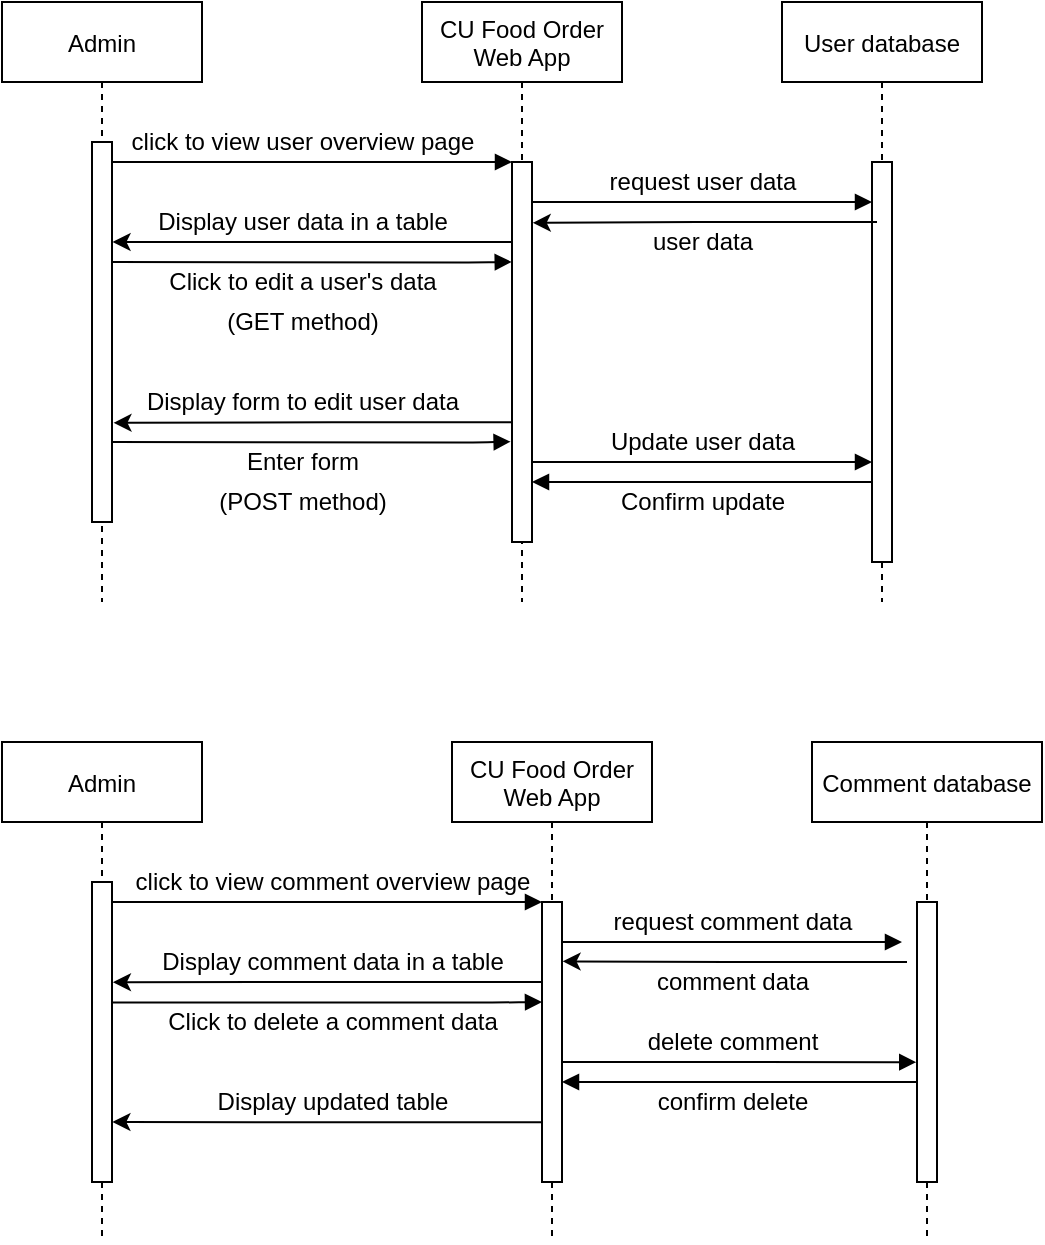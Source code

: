 <mxfile version="17.5.1" type="github">
  <diagram id="kgpKYQtTHZ0yAKxKKP6v" name="Page-1">
    <mxGraphModel dx="652" dy="406" grid="1" gridSize="10" guides="1" tooltips="1" connect="1" arrows="1" fold="1" page="1" pageScale="1" pageWidth="850" pageHeight="1100" math="0" shadow="0">
      <root>
        <mxCell id="0" />
        <mxCell id="1" parent="0" />
        <mxCell id="zaYzNi-4dWmYHtka3ur4-77" value="" style="verticalAlign=bottom;endArrow=none;shadow=0;strokeWidth=1;startArrow=block;startFill=1;endFill=0;" edge="1" parent="1">
          <mxGeometry relative="1" as="geometry">
            <mxPoint x="380" y="630.0" as="sourcePoint" />
            <mxPoint x="560" y="630" as="targetPoint" />
          </mxGeometry>
        </mxCell>
        <mxCell id="zaYzNi-4dWmYHtka3ur4-90" value="" style="verticalAlign=bottom;endArrow=block;shadow=0;strokeWidth=1;" edge="1" parent="1" source="zaYzNi-4dWmYHtka3ur4-65">
          <mxGeometry relative="1" as="geometry">
            <mxPoint x="170.49" y="590" as="sourcePoint" />
            <mxPoint x="370" y="590" as="targetPoint" />
            <Array as="points">
              <mxPoint x="355" y="590.2" />
            </Array>
          </mxGeometry>
        </mxCell>
        <mxCell id="zaYzNi-4dWmYHtka3ur4-68" value="" style="endArrow=classic;html=1;rounded=0;entryX=1.046;entryY=0.334;entryDx=0;entryDy=0;entryPerimeter=0;" edge="1" parent="1" target="zaYzNi-4dWmYHtka3ur4-66" source="zaYzNi-4dWmYHtka3ur4-69">
          <mxGeometry width="50" height="50" relative="1" as="geometry">
            <mxPoint x="357.5" y="580" as="sourcePoint" />
            <mxPoint x="170" y="580" as="targetPoint" />
            <Array as="points">
              <mxPoint x="317.5" y="580" />
              <mxPoint x="267.5" y="580" />
            </Array>
          </mxGeometry>
        </mxCell>
        <mxCell id="zaYzNi-4dWmYHtka3ur4-2" value="Admin" style="shape=umlLifeline;perimeter=lifelinePerimeter;container=1;collapsible=0;recursiveResize=0;rounded=0;shadow=0;strokeWidth=1;" vertex="1" parent="1">
          <mxGeometry x="100" y="90" width="100" height="300" as="geometry" />
        </mxCell>
        <mxCell id="zaYzNi-4dWmYHtka3ur4-3" value="" style="points=[];perimeter=orthogonalPerimeter;rounded=0;shadow=0;strokeWidth=1;" vertex="1" parent="zaYzNi-4dWmYHtka3ur4-2">
          <mxGeometry x="45" y="70" width="10" height="190" as="geometry" />
        </mxCell>
        <mxCell id="zaYzNi-4dWmYHtka3ur4-19" value="" style="endArrow=classic;html=1;rounded=0;entryX=1.075;entryY=0.739;entryDx=0;entryDy=0;entryPerimeter=0;" edge="1" parent="zaYzNi-4dWmYHtka3ur4-2" target="zaYzNi-4dWmYHtka3ur4-3">
          <mxGeometry width="50" height="50" relative="1" as="geometry">
            <mxPoint x="255" y="210.16" as="sourcePoint" />
            <mxPoint x="61" y="210" as="targetPoint" />
            <Array as="points">
              <mxPoint x="215" y="210.16" />
              <mxPoint x="165" y="210.16" />
            </Array>
          </mxGeometry>
        </mxCell>
        <mxCell id="zaYzNi-4dWmYHtka3ur4-25" value="" style="endArrow=classic;html=1;rounded=0;entryX=1.028;entryY=0.263;entryDx=0;entryDy=0;entryPerimeter=0;" edge="1" parent="zaYzNi-4dWmYHtka3ur4-2" target="zaYzNi-4dWmYHtka3ur4-3">
          <mxGeometry width="50" height="50" relative="1" as="geometry">
            <mxPoint x="257.5" y="120" as="sourcePoint" />
            <mxPoint x="70" y="120" as="targetPoint" />
            <Array as="points">
              <mxPoint x="217.5" y="120" />
              <mxPoint x="167.5" y="120" />
            </Array>
          </mxGeometry>
        </mxCell>
        <mxCell id="zaYzNi-4dWmYHtka3ur4-4" value="CU Food Order&#xa;Web App" style="shape=umlLifeline;perimeter=lifelinePerimeter;container=1;collapsible=0;recursiveResize=0;rounded=0;shadow=0;strokeWidth=1;" vertex="1" parent="1">
          <mxGeometry x="310" y="90" width="100" height="300" as="geometry" />
        </mxCell>
        <mxCell id="zaYzNi-4dWmYHtka3ur4-5" value="" style="points=[];perimeter=orthogonalPerimeter;rounded=0;shadow=0;strokeWidth=1;" vertex="1" parent="zaYzNi-4dWmYHtka3ur4-4">
          <mxGeometry x="45" y="80" width="10" height="190" as="geometry" />
        </mxCell>
        <mxCell id="zaYzNi-4dWmYHtka3ur4-23" value="" style="verticalAlign=bottom;endArrow=block;entryX=0;entryY=0;shadow=0;strokeWidth=1;" edge="1" parent="zaYzNi-4dWmYHtka3ur4-4">
          <mxGeometry relative="1" as="geometry">
            <mxPoint x="55" y="100.0" as="sourcePoint" />
            <mxPoint x="225" y="100.0" as="targetPoint" />
          </mxGeometry>
        </mxCell>
        <mxCell id="zaYzNi-4dWmYHtka3ur4-8" value="" style="verticalAlign=bottom;endArrow=block;entryX=0;entryY=0;shadow=0;strokeWidth=1;" edge="1" parent="1" source="zaYzNi-4dWmYHtka3ur4-3" target="zaYzNi-4dWmYHtka3ur4-5">
          <mxGeometry relative="1" as="geometry">
            <mxPoint x="285" y="170" as="sourcePoint" />
          </mxGeometry>
        </mxCell>
        <mxCell id="zaYzNi-4dWmYHtka3ur4-9" value="User database" style="shape=umlLifeline;perimeter=lifelinePerimeter;container=1;collapsible=0;recursiveResize=0;rounded=0;shadow=0;strokeWidth=1;" vertex="1" parent="1">
          <mxGeometry x="490" y="90" width="100" height="300" as="geometry" />
        </mxCell>
        <mxCell id="zaYzNi-4dWmYHtka3ur4-10" value="" style="points=[];perimeter=orthogonalPerimeter;rounded=0;shadow=0;strokeWidth=1;" vertex="1" parent="zaYzNi-4dWmYHtka3ur4-9">
          <mxGeometry x="45" y="80" width="10" height="200" as="geometry" />
        </mxCell>
        <mxCell id="zaYzNi-4dWmYHtka3ur4-1" value="" style="verticalAlign=bottom;endArrow=block;shadow=0;strokeWidth=1;" edge="1" parent="zaYzNi-4dWmYHtka3ur4-9" source="zaYzNi-4dWmYHtka3ur4-5">
          <mxGeometry relative="1" as="geometry">
            <mxPoint x="-120" y="230.0" as="sourcePoint" />
            <mxPoint x="45" y="230" as="targetPoint" />
          </mxGeometry>
        </mxCell>
        <mxCell id="zaYzNi-4dWmYHtka3ur4-21" value="" style="verticalAlign=bottom;endArrow=none;entryX=0;entryY=0;shadow=0;strokeWidth=1;startArrow=block;startFill=1;endFill=0;" edge="1" parent="zaYzNi-4dWmYHtka3ur4-9">
          <mxGeometry relative="1" as="geometry">
            <mxPoint x="-125" y="240.0" as="sourcePoint" />
            <mxPoint x="45" y="240.0" as="targetPoint" />
          </mxGeometry>
        </mxCell>
        <mxCell id="zaYzNi-4dWmYHtka3ur4-12" value="click to view user overview page" style="text;html=1;align=center;verticalAlign=middle;resizable=0;points=[];autosize=1;strokeColor=none;fillColor=none;" vertex="1" parent="1">
          <mxGeometry x="155" y="150" width="190" height="20" as="geometry" />
        </mxCell>
        <mxCell id="zaYzNi-4dWmYHtka3ur4-13" value="request user data" style="text;html=1;align=center;verticalAlign=middle;resizable=0;points=[];autosize=1;strokeColor=none;fillColor=none;" vertex="1" parent="1">
          <mxGeometry x="395" y="170" width="110" height="20" as="geometry" />
        </mxCell>
        <mxCell id="zaYzNi-4dWmYHtka3ur4-11" value="" style="endArrow=classic;html=1;rounded=0;entryX=1.037;entryY=0.16;entryDx=0;entryDy=0;entryPerimeter=0;" edge="1" parent="1" target="zaYzNi-4dWmYHtka3ur4-5">
          <mxGeometry width="50" height="50" relative="1" as="geometry">
            <mxPoint x="537.5" y="200" as="sourcePoint" />
            <mxPoint x="362.5" y="200" as="targetPoint" />
            <Array as="points">
              <mxPoint x="497.5" y="200" />
              <mxPoint x="447.5" y="200" />
            </Array>
          </mxGeometry>
        </mxCell>
        <mxCell id="zaYzNi-4dWmYHtka3ur4-24" value="user data" style="text;html=1;align=center;verticalAlign=middle;resizable=0;points=[];autosize=1;strokeColor=none;fillColor=none;" vertex="1" parent="1">
          <mxGeometry x="415" y="200" width="70" height="20" as="geometry" />
        </mxCell>
        <mxCell id="zaYzNi-4dWmYHtka3ur4-26" value="Display user data in a table" style="text;html=1;align=center;verticalAlign=middle;resizable=0;points=[];autosize=1;strokeColor=none;fillColor=none;" vertex="1" parent="1">
          <mxGeometry x="170" y="190" width="160" height="20" as="geometry" />
        </mxCell>
        <mxCell id="zaYzNi-4dWmYHtka3ur4-28" value="Click to edit a user&#39;s data" style="text;html=1;align=center;verticalAlign=middle;resizable=0;points=[];autosize=1;strokeColor=none;fillColor=none;" vertex="1" parent="1">
          <mxGeometry x="175" y="220" width="150" height="20" as="geometry" />
        </mxCell>
        <mxCell id="zaYzNi-4dWmYHtka3ur4-30" value="Display form to edit user data" style="text;html=1;align=center;verticalAlign=middle;resizable=0;points=[];autosize=1;strokeColor=none;fillColor=none;" vertex="1" parent="1">
          <mxGeometry x="165" y="280" width="170" height="20" as="geometry" />
        </mxCell>
        <mxCell id="zaYzNi-4dWmYHtka3ur4-32" value="Enter form" style="text;html=1;align=center;verticalAlign=middle;resizable=0;points=[];autosize=1;strokeColor=none;fillColor=none;" vertex="1" parent="1">
          <mxGeometry x="215" y="310" width="70" height="20" as="geometry" />
        </mxCell>
        <mxCell id="zaYzNi-4dWmYHtka3ur4-33" value="Update user data" style="text;html=1;align=center;verticalAlign=middle;resizable=0;points=[];autosize=1;strokeColor=none;fillColor=none;" vertex="1" parent="1">
          <mxGeometry x="395" y="300" width="110" height="20" as="geometry" />
        </mxCell>
        <mxCell id="zaYzNi-4dWmYHtka3ur4-34" value="Confirm update" style="text;html=1;align=center;verticalAlign=middle;resizable=0;points=[];autosize=1;strokeColor=none;fillColor=none;" vertex="1" parent="1">
          <mxGeometry x="400" y="330" width="100" height="20" as="geometry" />
        </mxCell>
        <mxCell id="zaYzNi-4dWmYHtka3ur4-36" value="(POST method)" style="text;html=1;align=center;verticalAlign=middle;resizable=0;points=[];autosize=1;strokeColor=none;fillColor=none;" vertex="1" parent="1">
          <mxGeometry x="200" y="330" width="100" height="20" as="geometry" />
        </mxCell>
        <mxCell id="zaYzNi-4dWmYHtka3ur4-31" value="" style="verticalAlign=bottom;endArrow=block;shadow=0;strokeWidth=1;exitX=1.049;exitY=0.42;exitDx=0;exitDy=0;exitPerimeter=0;entryX=-0.068;entryY=0.736;entryDx=0;entryDy=0;entryPerimeter=0;" edge="1" parent="1" target="zaYzNi-4dWmYHtka3ur4-5">
          <mxGeometry relative="1" as="geometry">
            <mxPoint x="155" y="310" as="sourcePoint" />
            <mxPoint x="349.51" y="310" as="targetPoint" />
            <Array as="points">
              <mxPoint x="339.51" y="310.2" />
            </Array>
          </mxGeometry>
        </mxCell>
        <mxCell id="zaYzNi-4dWmYHtka3ur4-64" value="(GET method)" style="text;html=1;align=center;verticalAlign=middle;resizable=0;points=[];autosize=1;strokeColor=none;fillColor=none;" vertex="1" parent="1">
          <mxGeometry x="205" y="240" width="90" height="20" as="geometry" />
        </mxCell>
        <mxCell id="zaYzNi-4dWmYHtka3ur4-29" value="" style="verticalAlign=bottom;endArrow=block;shadow=0;strokeWidth=1;exitX=1.049;exitY=0.42;exitDx=0;exitDy=0;exitPerimeter=0;entryX=-0.012;entryY=0.263;entryDx=0;entryDy=0;entryPerimeter=0;" edge="1" parent="1" target="zaYzNi-4dWmYHtka3ur4-5">
          <mxGeometry relative="1" as="geometry">
            <mxPoint x="155.49" y="220" as="sourcePoint" />
            <mxPoint x="350" y="220" as="targetPoint" />
            <Array as="points">
              <mxPoint x="340" y="220.2" />
            </Array>
          </mxGeometry>
        </mxCell>
        <mxCell id="zaYzNi-4dWmYHtka3ur4-65" value="Admin" style="shape=umlLifeline;perimeter=lifelinePerimeter;container=1;collapsible=0;recursiveResize=0;rounded=0;shadow=0;strokeWidth=1;" vertex="1" parent="1">
          <mxGeometry x="100" y="460" width="100" height="250" as="geometry" />
        </mxCell>
        <mxCell id="zaYzNi-4dWmYHtka3ur4-66" value="" style="points=[];perimeter=orthogonalPerimeter;rounded=0;shadow=0;strokeWidth=1;" vertex="1" parent="zaYzNi-4dWmYHtka3ur4-65">
          <mxGeometry x="45" y="70" width="10" height="150" as="geometry" />
        </mxCell>
        <mxCell id="zaYzNi-4dWmYHtka3ur4-69" value="CU Food Order&#xa;Web App" style="shape=umlLifeline;perimeter=lifelinePerimeter;container=1;collapsible=0;recursiveResize=0;rounded=0;shadow=0;strokeWidth=1;" vertex="1" parent="1">
          <mxGeometry x="325" y="460" width="100" height="250" as="geometry" />
        </mxCell>
        <mxCell id="zaYzNi-4dWmYHtka3ur4-70" value="" style="points=[];perimeter=orthogonalPerimeter;rounded=0;shadow=0;strokeWidth=1;" vertex="1" parent="zaYzNi-4dWmYHtka3ur4-69">
          <mxGeometry x="45" y="80" width="10" height="140" as="geometry" />
        </mxCell>
        <mxCell id="zaYzNi-4dWmYHtka3ur4-71" value="" style="verticalAlign=bottom;endArrow=block;entryX=0;entryY=0;shadow=0;strokeWidth=1;" edge="1" parent="zaYzNi-4dWmYHtka3ur4-69">
          <mxGeometry relative="1" as="geometry">
            <mxPoint x="55" y="100.0" as="sourcePoint" />
            <mxPoint x="225" y="100.0" as="targetPoint" />
          </mxGeometry>
        </mxCell>
        <mxCell id="zaYzNi-4dWmYHtka3ur4-72" value="" style="verticalAlign=bottom;endArrow=block;entryX=0;entryY=0;shadow=0;strokeWidth=1;" edge="1" parent="1" source="zaYzNi-4dWmYHtka3ur4-66" target="zaYzNi-4dWmYHtka3ur4-70">
          <mxGeometry relative="1" as="geometry">
            <mxPoint x="300" y="540" as="sourcePoint" />
          </mxGeometry>
        </mxCell>
        <mxCell id="zaYzNi-4dWmYHtka3ur4-73" value="Comment database" style="shape=umlLifeline;perimeter=lifelinePerimeter;container=1;collapsible=0;recursiveResize=0;rounded=0;shadow=0;strokeWidth=1;" vertex="1" parent="1">
          <mxGeometry x="505" y="460" width="115" height="250" as="geometry" />
        </mxCell>
        <mxCell id="zaYzNi-4dWmYHtka3ur4-74" value="" style="points=[];perimeter=orthogonalPerimeter;rounded=0;shadow=0;strokeWidth=1;" vertex="1" parent="zaYzNi-4dWmYHtka3ur4-73">
          <mxGeometry x="52.5" y="80" width="10" height="140" as="geometry" />
        </mxCell>
        <mxCell id="zaYzNi-4dWmYHtka3ur4-75" value="click to view comment overview page" style="text;html=1;align=center;verticalAlign=middle;resizable=0;points=[];autosize=1;strokeColor=none;fillColor=none;" vertex="1" parent="1">
          <mxGeometry x="160" y="520" width="210" height="20" as="geometry" />
        </mxCell>
        <mxCell id="zaYzNi-4dWmYHtka3ur4-76" value="request comment data" style="text;html=1;align=center;verticalAlign=middle;resizable=0;points=[];autosize=1;strokeColor=none;fillColor=none;" vertex="1" parent="1">
          <mxGeometry x="395" y="540" width="140" height="20" as="geometry" />
        </mxCell>
        <mxCell id="zaYzNi-4dWmYHtka3ur4-78" value="" style="endArrow=classic;html=1;rounded=0;entryX=1.029;entryY=0.212;entryDx=0;entryDy=0;entryPerimeter=0;" edge="1" parent="1" target="zaYzNi-4dWmYHtka3ur4-70">
          <mxGeometry width="50" height="50" relative="1" as="geometry">
            <mxPoint x="552.5" y="570" as="sourcePoint" />
            <mxPoint x="377.5" y="570" as="targetPoint" />
            <Array as="points">
              <mxPoint x="512.5" y="570" />
              <mxPoint x="462.5" y="570" />
            </Array>
          </mxGeometry>
        </mxCell>
        <mxCell id="zaYzNi-4dWmYHtka3ur4-79" value="comment data" style="text;html=1;align=center;verticalAlign=middle;resizable=0;points=[];autosize=1;strokeColor=none;fillColor=none;" vertex="1" parent="1">
          <mxGeometry x="420" y="570" width="90" height="20" as="geometry" />
        </mxCell>
        <mxCell id="zaYzNi-4dWmYHtka3ur4-80" value="Display comment data in a table" style="text;html=1;align=center;verticalAlign=middle;resizable=0;points=[];autosize=1;strokeColor=none;fillColor=none;" vertex="1" parent="1">
          <mxGeometry x="170" y="560" width="190" height="20" as="geometry" />
        </mxCell>
        <mxCell id="zaYzNi-4dWmYHtka3ur4-81" value="Click to delete a comment data" style="text;html=1;align=center;verticalAlign=middle;resizable=0;points=[];autosize=1;strokeColor=none;fillColor=none;" vertex="1" parent="1">
          <mxGeometry x="175" y="590" width="180" height="20" as="geometry" />
        </mxCell>
        <mxCell id="zaYzNi-4dWmYHtka3ur4-82" value="Display updated table" style="text;html=1;align=center;verticalAlign=middle;resizable=0;points=[];autosize=1;strokeColor=none;fillColor=none;" vertex="1" parent="1">
          <mxGeometry x="200" y="630" width="130" height="20" as="geometry" />
        </mxCell>
        <mxCell id="zaYzNi-4dWmYHtka3ur4-84" value="" style="verticalAlign=bottom;endArrow=block;shadow=0;strokeWidth=1;entryX=-0.038;entryY=0.572;entryDx=0;entryDy=0;entryPerimeter=0;" edge="1" parent="1" target="zaYzNi-4dWmYHtka3ur4-74">
          <mxGeometry relative="1" as="geometry">
            <mxPoint x="380" y="620" as="sourcePoint" />
            <mxPoint x="560" y="620" as="targetPoint" />
          </mxGeometry>
        </mxCell>
        <mxCell id="zaYzNi-4dWmYHtka3ur4-85" value="delete comment" style="text;html=1;align=center;verticalAlign=middle;resizable=0;points=[];autosize=1;strokeColor=none;fillColor=none;" vertex="1" parent="1">
          <mxGeometry x="415" y="600" width="100" height="20" as="geometry" />
        </mxCell>
        <mxCell id="zaYzNi-4dWmYHtka3ur4-86" value="confirm delete" style="text;html=1;align=center;verticalAlign=middle;resizable=0;points=[];autosize=1;strokeColor=none;fillColor=none;" vertex="1" parent="1">
          <mxGeometry x="420" y="630" width="90" height="20" as="geometry" />
        </mxCell>
        <mxCell id="zaYzNi-4dWmYHtka3ur4-67" value="" style="endArrow=classic;html=1;rounded=0;entryX=1.02;entryY=0.8;entryDx=0;entryDy=0;entryPerimeter=0;" edge="1" parent="1" target="zaYzNi-4dWmYHtka3ur4-66" source="zaYzNi-4dWmYHtka3ur4-70">
          <mxGeometry width="50" height="50" relative="1" as="geometry">
            <mxPoint x="365" y="650" as="sourcePoint" />
            <mxPoint x="150" y="650" as="targetPoint" />
            <Array as="points">
              <mxPoint x="320" y="650.16" />
              <mxPoint x="270" y="650.16" />
            </Array>
          </mxGeometry>
        </mxCell>
      </root>
    </mxGraphModel>
  </diagram>
</mxfile>
